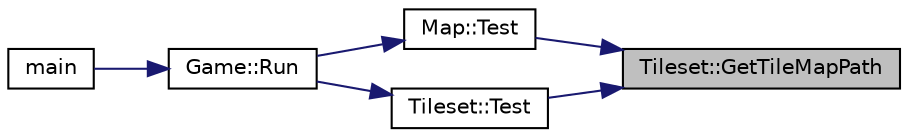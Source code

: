 digraph "Tileset::GetTileMapPath"
{
 // LATEX_PDF_SIZE
  bgcolor="transparent";
  edge [fontname="Helvetica",fontsize="10",labelfontname="Helvetica",labelfontsize="10"];
  node [fontname="Helvetica",fontsize="10",shape=record];
  rankdir="RL";
  Node1 [label="Tileset::GetTileMapPath",height=0.2,width=0.4,color="black", fillcolor="grey75", style="filled", fontcolor="black",tooltip="Retourne tileMapPath."];
  Node1 -> Node2 [dir="back",color="midnightblue",fontsize="10",style="solid",fontname="Helvetica"];
  Node2 [label="Map::Test",height=0.2,width=0.4,color="black",URL="$classMap.html#a5a8b1d219211664f0df882e35104d035",tooltip="Fonction de test de la classe Map."];
  Node2 -> Node3 [dir="back",color="midnightblue",fontsize="10",style="solid",fontname="Helvetica"];
  Node3 [label="Game::Run",height=0.2,width=0.4,color="black",URL="$classGame.html#a13910abb0107f073d1627043003b909b",tooltip="Lance le jeu dans le mode selectionné"];
  Node3 -> Node4 [dir="back",color="midnightblue",fontsize="10",style="solid",fontname="Helvetica"];
  Node4 [label="main",height=0.2,width=0.4,color="black",URL="$main_8cpp.html#a0ddf1224851353fc92bfbff6f499fa97",tooltip=" "];
  Node1 -> Node5 [dir="back",color="midnightblue",fontsize="10",style="solid",fontname="Helvetica"];
  Node5 [label="Tileset::Test",height=0.2,width=0.4,color="black",URL="$classTileset.html#ab5cc1858ffd883c9d32cd42bed9532d9",tooltip="Fonction de test de la classe Tileset."];
  Node5 -> Node3 [dir="back",color="midnightblue",fontsize="10",style="solid",fontname="Helvetica"];
}
